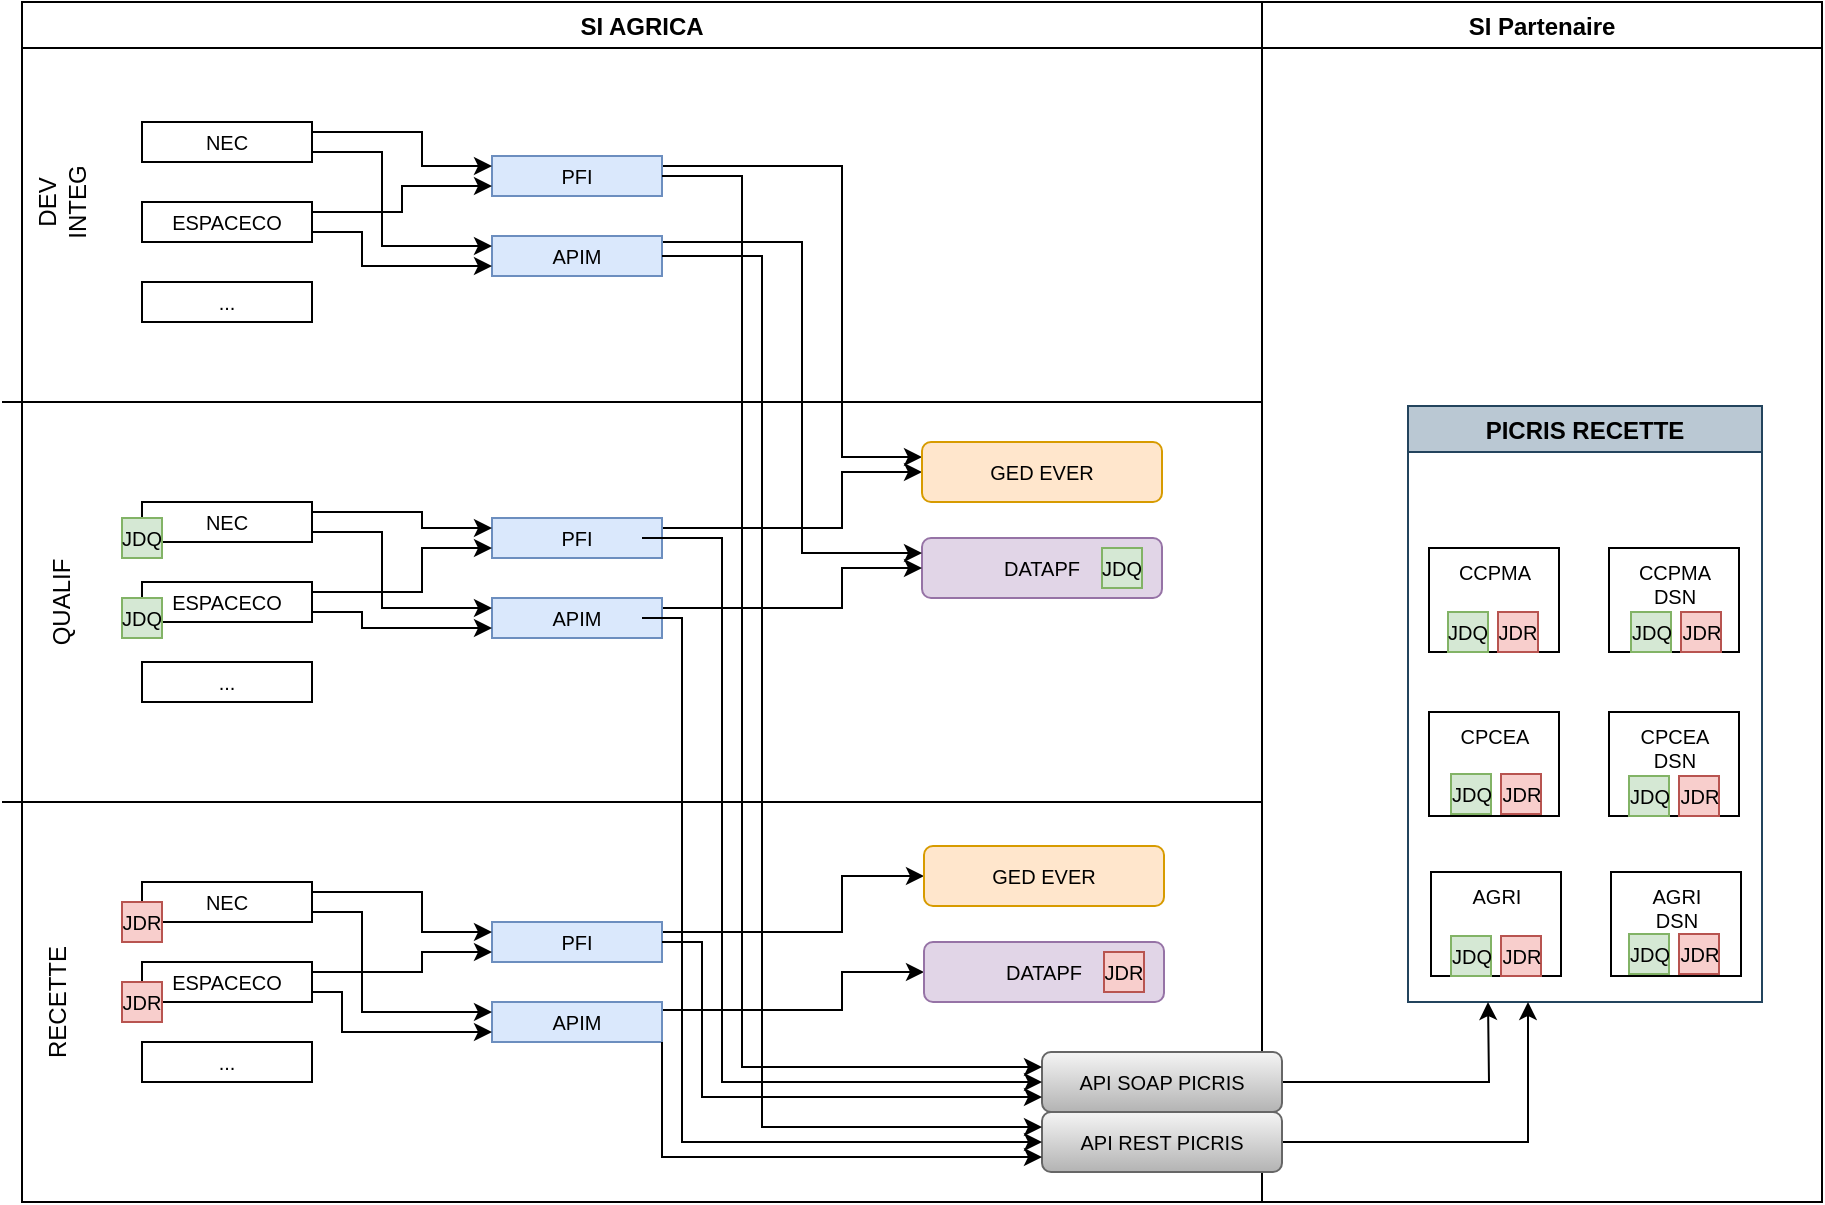 <mxfile version="14.2.5" type="github">
  <diagram id="UtawWkkkuRNCDnRygqRu" name="Page-1">
    <mxGraphModel dx="1027" dy="1093" grid="1" gridSize="10" guides="1" tooltips="1" connect="1" arrows="1" fold="1" page="1" pageScale="1" pageWidth="827" pageHeight="1169" math="0" shadow="0">
      <root>
        <mxCell id="0" />
        <mxCell id="1" parent="0" />
        <mxCell id="fi5G1cxpYTyHCKTgN4Be-5" value="SI AGRICA" style="swimlane;" parent="1" vertex="1">
          <mxGeometry x="10" width="620" height="600" as="geometry" />
        </mxCell>
        <mxCell id="fi5G1cxpYTyHCKTgN4Be-16" value="RECETTE" style="text;html=1;strokeColor=none;fillColor=none;align=center;verticalAlign=middle;whiteSpace=wrap;rounded=0;rotation=-90;" parent="fi5G1cxpYTyHCKTgN4Be-5" vertex="1">
          <mxGeometry x="-2" y="490" width="40" height="20" as="geometry" />
        </mxCell>
        <mxCell id="fi5G1cxpYTyHCKTgN4Be-17" value="QUALIF" style="text;html=1;strokeColor=none;fillColor=none;align=center;verticalAlign=middle;whiteSpace=wrap;rounded=0;rotation=-90;" parent="fi5G1cxpYTyHCKTgN4Be-5" vertex="1">
          <mxGeometry y="290" width="40" height="20" as="geometry" />
        </mxCell>
        <mxCell id="fi5G1cxpYTyHCKTgN4Be-38" value="DEV INTEG" style="text;html=1;strokeColor=none;fillColor=none;align=center;verticalAlign=middle;whiteSpace=wrap;rounded=0;rotation=-90;" parent="fi5G1cxpYTyHCKTgN4Be-5" vertex="1">
          <mxGeometry y="90" width="40" height="20" as="geometry" />
        </mxCell>
        <mxCell id="fi5G1cxpYTyHCKTgN4Be-39" value="DATAPF" style="rounded=1;whiteSpace=wrap;html=1;fontSize=10;fillColor=#e1d5e7;strokeColor=#9673a6;" parent="fi5G1cxpYTyHCKTgN4Be-5" vertex="1">
          <mxGeometry x="450" y="268" width="120" height="30" as="geometry" />
        </mxCell>
        <mxCell id="fi5G1cxpYTyHCKTgN4Be-114" style="edgeStyle=orthogonalEdgeStyle;rounded=0;orthogonalLoop=1;jettySize=auto;html=1;entryX=0;entryY=0.5;entryDx=0;entryDy=0;fontSize=10;exitX=1;exitY=0.25;exitDx=0;exitDy=0;" parent="fi5G1cxpYTyHCKTgN4Be-5" source="fi5G1cxpYTyHCKTgN4Be-41" target="fi5G1cxpYTyHCKTgN4Be-56" edge="1">
          <mxGeometry relative="1" as="geometry">
            <Array as="points">
              <mxPoint x="410" y="263" />
              <mxPoint x="410" y="235" />
            </Array>
          </mxGeometry>
        </mxCell>
        <mxCell id="fi5G1cxpYTyHCKTgN4Be-41" value="PFI" style="rounded=0;whiteSpace=wrap;html=1;fontSize=10;fillColor=#dae8fc;strokeColor=#6c8ebf;" parent="fi5G1cxpYTyHCKTgN4Be-5" vertex="1">
          <mxGeometry x="235" y="258" width="85" height="20" as="geometry" />
        </mxCell>
        <mxCell id="fi5G1cxpYTyHCKTgN4Be-115" style="edgeStyle=orthogonalEdgeStyle;rounded=0;orthogonalLoop=1;jettySize=auto;html=1;entryX=0;entryY=0.5;entryDx=0;entryDy=0;fontSize=10;exitX=1;exitY=0.25;exitDx=0;exitDy=0;" parent="fi5G1cxpYTyHCKTgN4Be-5" source="fi5G1cxpYTyHCKTgN4Be-42" target="fi5G1cxpYTyHCKTgN4Be-61" edge="1">
          <mxGeometry relative="1" as="geometry">
            <mxPoint x="320" y="460" as="sourcePoint" />
            <Array as="points">
              <mxPoint x="410" y="465" />
              <mxPoint x="410" y="437" />
            </Array>
          </mxGeometry>
        </mxCell>
        <mxCell id="fi5G1cxpYTyHCKTgN4Be-42" value="PFI" style="rounded=0;whiteSpace=wrap;html=1;fontSize=10;fillColor=#dae8fc;strokeColor=#6c8ebf;" parent="fi5G1cxpYTyHCKTgN4Be-5" vertex="1">
          <mxGeometry x="235" y="460" width="85" height="20" as="geometry" />
        </mxCell>
        <mxCell id="fi5G1cxpYTyHCKTgN4Be-80" style="edgeStyle=orthogonalEdgeStyle;rounded=0;orthogonalLoop=1;jettySize=auto;html=1;entryX=0;entryY=0.5;entryDx=0;entryDy=0;fontSize=10;exitX=1;exitY=0.25;exitDx=0;exitDy=0;" parent="fi5G1cxpYTyHCKTgN4Be-5" source="fi5G1cxpYTyHCKTgN4Be-43" target="fi5G1cxpYTyHCKTgN4Be-39" edge="1">
          <mxGeometry relative="1" as="geometry">
            <Array as="points">
              <mxPoint x="410" y="303" />
              <mxPoint x="410" y="283" />
            </Array>
          </mxGeometry>
        </mxCell>
        <mxCell id="fi5G1cxpYTyHCKTgN4Be-43" value="APIM" style="rounded=0;whiteSpace=wrap;html=1;fontSize=10;fillColor=#dae8fc;strokeColor=#6c8ebf;" parent="fi5G1cxpYTyHCKTgN4Be-5" vertex="1">
          <mxGeometry x="235" y="298" width="85" height="20" as="geometry" />
        </mxCell>
        <mxCell id="fi5G1cxpYTyHCKTgN4Be-81" style="edgeStyle=orthogonalEdgeStyle;rounded=0;orthogonalLoop=1;jettySize=auto;html=1;entryX=0;entryY=0.5;entryDx=0;entryDy=0;fontSize=10;exitX=1;exitY=0;exitDx=0;exitDy=0;exitPerimeter=0;" parent="fi5G1cxpYTyHCKTgN4Be-5" target="fi5G1cxpYTyHCKTgN4Be-60" edge="1">
          <mxGeometry relative="1" as="geometry">
            <mxPoint x="320" y="504" as="sourcePoint" />
            <mxPoint x="430" y="489" as="targetPoint" />
            <Array as="points">
              <mxPoint x="410" y="504" />
              <mxPoint x="410" y="485" />
            </Array>
          </mxGeometry>
        </mxCell>
        <mxCell id="fi5G1cxpYTyHCKTgN4Be-44" value="APIM" style="rounded=0;whiteSpace=wrap;html=1;fontSize=10;fillColor=#dae8fc;strokeColor=#6c8ebf;" parent="fi5G1cxpYTyHCKTgN4Be-5" vertex="1">
          <mxGeometry x="235" y="500" width="85" height="20" as="geometry" />
        </mxCell>
        <mxCell id="fi5G1cxpYTyHCKTgN4Be-116" style="edgeStyle=orthogonalEdgeStyle;rounded=0;orthogonalLoop=1;jettySize=auto;html=1;entryX=0;entryY=0.25;entryDx=0;entryDy=0;fontSize=10;exitX=1;exitY=0.25;exitDx=0;exitDy=0;" parent="fi5G1cxpYTyHCKTgN4Be-5" source="fi5G1cxpYTyHCKTgN4Be-45" target="fi5G1cxpYTyHCKTgN4Be-56" edge="1">
          <mxGeometry relative="1" as="geometry">
            <Array as="points">
              <mxPoint x="410" y="82" />
              <mxPoint x="410" y="228" />
            </Array>
          </mxGeometry>
        </mxCell>
        <mxCell id="fi5G1cxpYTyHCKTgN4Be-45" value="PFI" style="rounded=0;whiteSpace=wrap;html=1;fontSize=10;fillColor=#dae8fc;strokeColor=#6c8ebf;" parent="fi5G1cxpYTyHCKTgN4Be-5" vertex="1">
          <mxGeometry x="235" y="77" width="85" height="20" as="geometry" />
        </mxCell>
        <mxCell id="fi5G1cxpYTyHCKTgN4Be-118" style="edgeStyle=orthogonalEdgeStyle;rounded=0;orthogonalLoop=1;jettySize=auto;html=1;entryX=0;entryY=0.25;entryDx=0;entryDy=0;fontSize=10;" parent="fi5G1cxpYTyHCKTgN4Be-5" target="fi5G1cxpYTyHCKTgN4Be-39" edge="1">
          <mxGeometry relative="1" as="geometry">
            <mxPoint x="320" y="120" as="sourcePoint" />
            <Array as="points">
              <mxPoint x="390" y="120" />
              <mxPoint x="390" y="276" />
            </Array>
          </mxGeometry>
        </mxCell>
        <mxCell id="fi5G1cxpYTyHCKTgN4Be-46" value="APIM" style="rounded=0;whiteSpace=wrap;html=1;fontSize=10;fillColor=#dae8fc;strokeColor=#6c8ebf;" parent="fi5G1cxpYTyHCKTgN4Be-5" vertex="1">
          <mxGeometry x="235" y="117" width="85" height="20" as="geometry" />
        </mxCell>
        <mxCell id="fi5G1cxpYTyHCKTgN4Be-101" style="edgeStyle=orthogonalEdgeStyle;rounded=0;orthogonalLoop=1;jettySize=auto;html=1;entryX=0;entryY=0.25;entryDx=0;entryDy=0;fontSize=10;exitX=1;exitY=0.25;exitDx=0;exitDy=0;" parent="fi5G1cxpYTyHCKTgN4Be-5" source="fi5G1cxpYTyHCKTgN4Be-47" target="fi5G1cxpYTyHCKTgN4Be-45" edge="1">
          <mxGeometry relative="1" as="geometry">
            <Array as="points">
              <mxPoint x="200" y="65" />
              <mxPoint x="200" y="82" />
            </Array>
          </mxGeometry>
        </mxCell>
        <mxCell id="fi5G1cxpYTyHCKTgN4Be-105" style="edgeStyle=orthogonalEdgeStyle;rounded=0;orthogonalLoop=1;jettySize=auto;html=1;entryX=0;entryY=0.25;entryDx=0;entryDy=0;fontSize=10;exitX=1;exitY=0.75;exitDx=0;exitDy=0;" parent="fi5G1cxpYTyHCKTgN4Be-5" source="fi5G1cxpYTyHCKTgN4Be-47" target="fi5G1cxpYTyHCKTgN4Be-46" edge="1">
          <mxGeometry relative="1" as="geometry">
            <Array as="points">
              <mxPoint x="180" y="75" />
              <mxPoint x="180" y="122" />
            </Array>
          </mxGeometry>
        </mxCell>
        <mxCell id="fi5G1cxpYTyHCKTgN4Be-47" value="NEC" style="rounded=0;whiteSpace=wrap;html=1;fontSize=10;" parent="fi5G1cxpYTyHCKTgN4Be-5" vertex="1">
          <mxGeometry x="60" y="60" width="85" height="20" as="geometry" />
        </mxCell>
        <mxCell id="fi5G1cxpYTyHCKTgN4Be-102" style="edgeStyle=orthogonalEdgeStyle;rounded=0;orthogonalLoop=1;jettySize=auto;html=1;entryX=0;entryY=0.75;entryDx=0;entryDy=0;fontSize=10;exitX=1;exitY=0.25;exitDx=0;exitDy=0;" parent="fi5G1cxpYTyHCKTgN4Be-5" source="fi5G1cxpYTyHCKTgN4Be-48" target="fi5G1cxpYTyHCKTgN4Be-45" edge="1">
          <mxGeometry relative="1" as="geometry" />
        </mxCell>
        <mxCell id="fi5G1cxpYTyHCKTgN4Be-103" style="edgeStyle=orthogonalEdgeStyle;rounded=0;orthogonalLoop=1;jettySize=auto;html=1;entryX=0;entryY=0.75;entryDx=0;entryDy=0;fontSize=10;exitX=1;exitY=0.75;exitDx=0;exitDy=0;" parent="fi5G1cxpYTyHCKTgN4Be-5" source="fi5G1cxpYTyHCKTgN4Be-48" target="fi5G1cxpYTyHCKTgN4Be-46" edge="1">
          <mxGeometry relative="1" as="geometry">
            <Array as="points">
              <mxPoint x="170" y="115" />
              <mxPoint x="170" y="132" />
            </Array>
          </mxGeometry>
        </mxCell>
        <mxCell id="fi5G1cxpYTyHCKTgN4Be-48" value="ESPACECO" style="rounded=0;whiteSpace=wrap;html=1;fontSize=10;" parent="fi5G1cxpYTyHCKTgN4Be-5" vertex="1">
          <mxGeometry x="60" y="100" width="85" height="20" as="geometry" />
        </mxCell>
        <mxCell id="fi5G1cxpYTyHCKTgN4Be-49" value="..." style="rounded=0;whiteSpace=wrap;html=1;fontSize=10;" parent="fi5G1cxpYTyHCKTgN4Be-5" vertex="1">
          <mxGeometry x="60" y="140" width="85" height="20" as="geometry" />
        </mxCell>
        <mxCell id="fi5G1cxpYTyHCKTgN4Be-106" style="edgeStyle=orthogonalEdgeStyle;rounded=0;orthogonalLoop=1;jettySize=auto;html=1;entryX=0;entryY=0.25;entryDx=0;entryDy=0;fontSize=10;exitX=1;exitY=0.25;exitDx=0;exitDy=0;" parent="fi5G1cxpYTyHCKTgN4Be-5" source="fi5G1cxpYTyHCKTgN4Be-50" target="fi5G1cxpYTyHCKTgN4Be-41" edge="1">
          <mxGeometry relative="1" as="geometry">
            <Array as="points">
              <mxPoint x="200" y="255" />
              <mxPoint x="200" y="263" />
            </Array>
          </mxGeometry>
        </mxCell>
        <mxCell id="fi5G1cxpYTyHCKTgN4Be-50" value="NEC" style="rounded=0;whiteSpace=wrap;html=1;fontSize=10;" parent="fi5G1cxpYTyHCKTgN4Be-5" vertex="1">
          <mxGeometry x="60" y="250" width="85" height="20" as="geometry" />
        </mxCell>
        <mxCell id="fi5G1cxpYTyHCKTgN4Be-108" style="edgeStyle=orthogonalEdgeStyle;rounded=0;orthogonalLoop=1;jettySize=auto;html=1;entryX=0;entryY=0.75;entryDx=0;entryDy=0;fontSize=10;exitX=1;exitY=0.25;exitDx=0;exitDy=0;" parent="fi5G1cxpYTyHCKTgN4Be-5" source="fi5G1cxpYTyHCKTgN4Be-51" target="fi5G1cxpYTyHCKTgN4Be-41" edge="1">
          <mxGeometry relative="1" as="geometry">
            <Array as="points">
              <mxPoint x="200" y="295" />
              <mxPoint x="200" y="273" />
            </Array>
          </mxGeometry>
        </mxCell>
        <mxCell id="fi5G1cxpYTyHCKTgN4Be-109" style="edgeStyle=orthogonalEdgeStyle;rounded=0;orthogonalLoop=1;jettySize=auto;html=1;entryX=0;entryY=0.75;entryDx=0;entryDy=0;fontSize=10;exitX=1;exitY=0.75;exitDx=0;exitDy=0;" parent="fi5G1cxpYTyHCKTgN4Be-5" source="fi5G1cxpYTyHCKTgN4Be-51" target="fi5G1cxpYTyHCKTgN4Be-43" edge="1">
          <mxGeometry relative="1" as="geometry">
            <Array as="points">
              <mxPoint x="170" y="305" />
              <mxPoint x="170" y="313" />
            </Array>
          </mxGeometry>
        </mxCell>
        <mxCell id="fi5G1cxpYTyHCKTgN4Be-51" value="ESPACECO" style="rounded=0;whiteSpace=wrap;html=1;fontSize=10;" parent="fi5G1cxpYTyHCKTgN4Be-5" vertex="1">
          <mxGeometry x="60" y="290" width="85" height="20" as="geometry" />
        </mxCell>
        <mxCell id="fi5G1cxpYTyHCKTgN4Be-52" value="..." style="rounded=0;whiteSpace=wrap;html=1;fontSize=10;" parent="fi5G1cxpYTyHCKTgN4Be-5" vertex="1">
          <mxGeometry x="60" y="330" width="85" height="20" as="geometry" />
        </mxCell>
        <mxCell id="fi5G1cxpYTyHCKTgN4Be-110" style="edgeStyle=orthogonalEdgeStyle;rounded=0;orthogonalLoop=1;jettySize=auto;html=1;entryX=0;entryY=0.25;entryDx=0;entryDy=0;fontSize=10;exitX=1;exitY=0.25;exitDx=0;exitDy=0;" parent="fi5G1cxpYTyHCKTgN4Be-5" source="fi5G1cxpYTyHCKTgN4Be-53" target="fi5G1cxpYTyHCKTgN4Be-42" edge="1">
          <mxGeometry relative="1" as="geometry">
            <Array as="points">
              <mxPoint x="200" y="445" />
              <mxPoint x="200" y="465" />
            </Array>
          </mxGeometry>
        </mxCell>
        <mxCell id="fi5G1cxpYTyHCKTgN4Be-112" style="edgeStyle=orthogonalEdgeStyle;rounded=0;orthogonalLoop=1;jettySize=auto;html=1;entryX=0;entryY=0.25;entryDx=0;entryDy=0;fontSize=10;exitX=1;exitY=0.75;exitDx=0;exitDy=0;" parent="fi5G1cxpYTyHCKTgN4Be-5" source="fi5G1cxpYTyHCKTgN4Be-53" target="fi5G1cxpYTyHCKTgN4Be-44" edge="1">
          <mxGeometry relative="1" as="geometry">
            <mxPoint x="150" y="450" as="sourcePoint" />
            <Array as="points">
              <mxPoint x="170" y="455" />
              <mxPoint x="170" y="505" />
            </Array>
          </mxGeometry>
        </mxCell>
        <mxCell id="fi5G1cxpYTyHCKTgN4Be-53" value="NEC" style="rounded=0;whiteSpace=wrap;html=1;fontSize=10;" parent="fi5G1cxpYTyHCKTgN4Be-5" vertex="1">
          <mxGeometry x="60" y="440" width="85" height="20" as="geometry" />
        </mxCell>
        <mxCell id="fi5G1cxpYTyHCKTgN4Be-111" style="edgeStyle=orthogonalEdgeStyle;rounded=0;orthogonalLoop=1;jettySize=auto;html=1;entryX=0;entryY=0.75;entryDx=0;entryDy=0;fontSize=10;exitX=1;exitY=0.25;exitDx=0;exitDy=0;" parent="fi5G1cxpYTyHCKTgN4Be-5" source="fi5G1cxpYTyHCKTgN4Be-54" target="fi5G1cxpYTyHCKTgN4Be-42" edge="1">
          <mxGeometry relative="1" as="geometry">
            <Array as="points">
              <mxPoint x="200" y="485" />
              <mxPoint x="200" y="475" />
            </Array>
          </mxGeometry>
        </mxCell>
        <mxCell id="fi5G1cxpYTyHCKTgN4Be-113" style="edgeStyle=orthogonalEdgeStyle;rounded=0;orthogonalLoop=1;jettySize=auto;html=1;entryX=0;entryY=0.75;entryDx=0;entryDy=0;fontSize=10;exitX=1;exitY=0.75;exitDx=0;exitDy=0;" parent="fi5G1cxpYTyHCKTgN4Be-5" source="fi5G1cxpYTyHCKTgN4Be-54" target="fi5G1cxpYTyHCKTgN4Be-44" edge="1">
          <mxGeometry relative="1" as="geometry">
            <Array as="points">
              <mxPoint x="160" y="495" />
              <mxPoint x="160" y="515" />
            </Array>
          </mxGeometry>
        </mxCell>
        <mxCell id="fi5G1cxpYTyHCKTgN4Be-54" value="ESPACECO" style="rounded=0;whiteSpace=wrap;html=1;fontSize=10;" parent="fi5G1cxpYTyHCKTgN4Be-5" vertex="1">
          <mxGeometry x="60" y="480" width="85" height="20" as="geometry" />
        </mxCell>
        <mxCell id="fi5G1cxpYTyHCKTgN4Be-55" value="..." style="rounded=0;whiteSpace=wrap;html=1;fontSize=10;" parent="fi5G1cxpYTyHCKTgN4Be-5" vertex="1">
          <mxGeometry x="60" y="520" width="85" height="20" as="geometry" />
        </mxCell>
        <mxCell id="fi5G1cxpYTyHCKTgN4Be-56" value="GED EVER" style="rounded=1;whiteSpace=wrap;html=1;fontSize=10;fillColor=#ffe6cc;strokeColor=#d79b00;" parent="fi5G1cxpYTyHCKTgN4Be-5" vertex="1">
          <mxGeometry x="450" y="220" width="120" height="30" as="geometry" />
        </mxCell>
        <mxCell id="fi5G1cxpYTyHCKTgN4Be-60" value="DATAPF" style="rounded=1;whiteSpace=wrap;html=1;fontSize=10;fillColor=#e1d5e7;strokeColor=#9673a6;" parent="fi5G1cxpYTyHCKTgN4Be-5" vertex="1">
          <mxGeometry x="451" y="470" width="120" height="30" as="geometry" />
        </mxCell>
        <mxCell id="fi5G1cxpYTyHCKTgN4Be-61" value="GED EVER" style="rounded=1;whiteSpace=wrap;html=1;fontSize=10;fillColor=#ffe6cc;strokeColor=#d79b00;" parent="fi5G1cxpYTyHCKTgN4Be-5" vertex="1">
          <mxGeometry x="451" y="422" width="120" height="30" as="geometry" />
        </mxCell>
        <mxCell id="fi5G1cxpYTyHCKTgN4Be-95" value="JDQ" style="rounded=0;whiteSpace=wrap;html=1;fontSize=10;fillColor=#d5e8d4;strokeColor=#82b366;" parent="fi5G1cxpYTyHCKTgN4Be-5" vertex="1">
          <mxGeometry x="540" y="273" width="20" height="20" as="geometry" />
        </mxCell>
        <mxCell id="fi5G1cxpYTyHCKTgN4Be-96" value="JDR" style="rounded=0;whiteSpace=wrap;html=1;fontSize=10;fillColor=#f8cecc;strokeColor=#b85450;" parent="fi5G1cxpYTyHCKTgN4Be-5" vertex="1">
          <mxGeometry x="541" y="475" width="20" height="20" as="geometry" />
        </mxCell>
        <mxCell id="fi5G1cxpYTyHCKTgN4Be-97" value="JDQ" style="rounded=0;whiteSpace=wrap;html=1;fontSize=10;fillColor=#d5e8d4;strokeColor=#82b366;" parent="fi5G1cxpYTyHCKTgN4Be-5" vertex="1">
          <mxGeometry x="50" y="258" width="20" height="20" as="geometry" />
        </mxCell>
        <mxCell id="fi5G1cxpYTyHCKTgN4Be-98" value="JDQ" style="rounded=0;whiteSpace=wrap;html=1;fontSize=10;fillColor=#d5e8d4;strokeColor=#82b366;" parent="fi5G1cxpYTyHCKTgN4Be-5" vertex="1">
          <mxGeometry x="50" y="298" width="20" height="20" as="geometry" />
        </mxCell>
        <mxCell id="fi5G1cxpYTyHCKTgN4Be-99" value="JDR" style="rounded=0;whiteSpace=wrap;html=1;fontSize=10;fillColor=#f8cecc;strokeColor=#b85450;" parent="fi5G1cxpYTyHCKTgN4Be-5" vertex="1">
          <mxGeometry x="50" y="450" width="20" height="20" as="geometry" />
        </mxCell>
        <mxCell id="fi5G1cxpYTyHCKTgN4Be-100" value="JDR" style="rounded=0;whiteSpace=wrap;html=1;fontSize=10;fillColor=#f8cecc;strokeColor=#b85450;" parent="fi5G1cxpYTyHCKTgN4Be-5" vertex="1">
          <mxGeometry x="50" y="490" width="20" height="20" as="geometry" />
        </mxCell>
        <mxCell id="fi5G1cxpYTyHCKTgN4Be-107" style="edgeStyle=orthogonalEdgeStyle;rounded=0;orthogonalLoop=1;jettySize=auto;html=1;fontSize=10;entryX=0;entryY=0.25;entryDx=0;entryDy=0;exitX=1;exitY=0.75;exitDx=0;exitDy=0;" parent="fi5G1cxpYTyHCKTgN4Be-5" source="fi5G1cxpYTyHCKTgN4Be-50" target="fi5G1cxpYTyHCKTgN4Be-43" edge="1">
          <mxGeometry relative="1" as="geometry">
            <mxPoint x="230" y="300" as="targetPoint" />
            <Array as="points">
              <mxPoint x="180" y="265" />
              <mxPoint x="180" y="303" />
            </Array>
          </mxGeometry>
        </mxCell>
        <mxCell id="fi5G1cxpYTyHCKTgN4Be-6" value="SI Partenaire" style="swimlane;" parent="1" vertex="1">
          <mxGeometry x="630" width="280" height="600" as="geometry" />
        </mxCell>
        <mxCell id="fi5G1cxpYTyHCKTgN4Be-8" value="PICRIS RECETTE" style="swimlane;fillColor=#bac8d3;strokeColor=#23445d;" parent="fi5G1cxpYTyHCKTgN4Be-6" vertex="1">
          <mxGeometry x="73" y="202" width="177" height="298" as="geometry">
            <mxRectangle x="42" y="80" width="120" height="23" as="alternateBounds" />
          </mxGeometry>
        </mxCell>
        <mxCell id="fi5G1cxpYTyHCKTgN4Be-63" value="CCPMA" style="rounded=0;whiteSpace=wrap;html=1;fontSize=10;verticalAlign=top;" parent="fi5G1cxpYTyHCKTgN4Be-8" vertex="1">
          <mxGeometry x="10.5" y="71" width="65" height="52" as="geometry" />
        </mxCell>
        <mxCell id="fi5G1cxpYTyHCKTgN4Be-65" value="&lt;div&gt;CCPMA&lt;/div&gt;&lt;div&gt;DSN&lt;/div&gt;" style="rounded=0;whiteSpace=wrap;html=1;fontSize=10;verticalAlign=top;" parent="fi5G1cxpYTyHCKTgN4Be-8" vertex="1">
          <mxGeometry x="100.5" y="71" width="65" height="52" as="geometry" />
        </mxCell>
        <mxCell id="fi5G1cxpYTyHCKTgN4Be-66" value="CPCEA" style="rounded=0;whiteSpace=wrap;html=1;fontSize=10;verticalAlign=top;" parent="fi5G1cxpYTyHCKTgN4Be-8" vertex="1">
          <mxGeometry x="10.5" y="153" width="65" height="52" as="geometry" />
        </mxCell>
        <mxCell id="fi5G1cxpYTyHCKTgN4Be-67" value="&lt;div&gt;CPCEA&lt;/div&gt;&lt;div&gt;DSN&lt;/div&gt;" style="rounded=0;whiteSpace=wrap;html=1;fontSize=10;verticalAlign=top;" parent="fi5G1cxpYTyHCKTgN4Be-8" vertex="1">
          <mxGeometry x="100.5" y="153" width="65" height="52" as="geometry" />
        </mxCell>
        <mxCell id="fi5G1cxpYTyHCKTgN4Be-68" value="AGRI" style="rounded=0;whiteSpace=wrap;html=1;fontSize=10;verticalAlign=top;" parent="fi5G1cxpYTyHCKTgN4Be-8" vertex="1">
          <mxGeometry x="11.5" y="233" width="65" height="52" as="geometry" />
        </mxCell>
        <mxCell id="fi5G1cxpYTyHCKTgN4Be-69" value="&lt;div&gt;AGRI&lt;/div&gt;&lt;div&gt;DSN&lt;/div&gt;" style="rounded=0;whiteSpace=wrap;html=1;fontSize=10;verticalAlign=top;" parent="fi5G1cxpYTyHCKTgN4Be-8" vertex="1">
          <mxGeometry x="101.5" y="233" width="65" height="52" as="geometry" />
        </mxCell>
        <mxCell id="fi5G1cxpYTyHCKTgN4Be-82" value="JDQ" style="rounded=0;whiteSpace=wrap;html=1;fontSize=10;fillColor=#d5e8d4;strokeColor=#82b366;" parent="fi5G1cxpYTyHCKTgN4Be-8" vertex="1">
          <mxGeometry x="20" y="103" width="20" height="20" as="geometry" />
        </mxCell>
        <mxCell id="fi5G1cxpYTyHCKTgN4Be-83" value="JDR" style="rounded=0;whiteSpace=wrap;html=1;fontSize=10;fillColor=#f8cecc;strokeColor=#b85450;" parent="fi5G1cxpYTyHCKTgN4Be-8" vertex="1">
          <mxGeometry x="45" y="103" width="20" height="20" as="geometry" />
        </mxCell>
        <mxCell id="fi5G1cxpYTyHCKTgN4Be-85" value="JDQ" style="rounded=0;whiteSpace=wrap;html=1;fontSize=10;fillColor=#d5e8d4;strokeColor=#82b366;" parent="fi5G1cxpYTyHCKTgN4Be-8" vertex="1">
          <mxGeometry x="111.5" y="103" width="20" height="20" as="geometry" />
        </mxCell>
        <mxCell id="fi5G1cxpYTyHCKTgN4Be-86" value="JDR" style="rounded=0;whiteSpace=wrap;html=1;fontSize=10;fillColor=#f8cecc;strokeColor=#b85450;" parent="fi5G1cxpYTyHCKTgN4Be-8" vertex="1">
          <mxGeometry x="136.5" y="103" width="20" height="20" as="geometry" />
        </mxCell>
        <mxCell id="fi5G1cxpYTyHCKTgN4Be-87" value="JDQ" style="rounded=0;whiteSpace=wrap;html=1;fontSize=10;fillColor=#d5e8d4;strokeColor=#82b366;" parent="fi5G1cxpYTyHCKTgN4Be-8" vertex="1">
          <mxGeometry x="21.5" y="184" width="20" height="20" as="geometry" />
        </mxCell>
        <mxCell id="fi5G1cxpYTyHCKTgN4Be-88" value="JDR" style="rounded=0;whiteSpace=wrap;html=1;fontSize=10;fillColor=#f8cecc;strokeColor=#b85450;" parent="fi5G1cxpYTyHCKTgN4Be-8" vertex="1">
          <mxGeometry x="46.5" y="184" width="20" height="20" as="geometry" />
        </mxCell>
        <mxCell id="fi5G1cxpYTyHCKTgN4Be-89" value="JDQ" style="rounded=0;whiteSpace=wrap;html=1;fontSize=10;fillColor=#d5e8d4;strokeColor=#82b366;" parent="fi5G1cxpYTyHCKTgN4Be-8" vertex="1">
          <mxGeometry x="110.5" y="185" width="20" height="20" as="geometry" />
        </mxCell>
        <mxCell id="fi5G1cxpYTyHCKTgN4Be-90" value="JDR" style="rounded=0;whiteSpace=wrap;html=1;fontSize=10;fillColor=#f8cecc;strokeColor=#b85450;" parent="fi5G1cxpYTyHCKTgN4Be-8" vertex="1">
          <mxGeometry x="135.5" y="185" width="20" height="20" as="geometry" />
        </mxCell>
        <mxCell id="fi5G1cxpYTyHCKTgN4Be-91" value="JDQ" style="rounded=0;whiteSpace=wrap;html=1;fontSize=10;fillColor=#d5e8d4;strokeColor=#82b366;" parent="fi5G1cxpYTyHCKTgN4Be-8" vertex="1">
          <mxGeometry x="21.5" y="265" width="20" height="20" as="geometry" />
        </mxCell>
        <mxCell id="fi5G1cxpYTyHCKTgN4Be-92" value="JDR" style="rounded=0;whiteSpace=wrap;html=1;fontSize=10;fillColor=#f8cecc;strokeColor=#b85450;" parent="fi5G1cxpYTyHCKTgN4Be-8" vertex="1">
          <mxGeometry x="46.5" y="265" width="20" height="20" as="geometry" />
        </mxCell>
        <mxCell id="fi5G1cxpYTyHCKTgN4Be-93" value="JDQ" style="rounded=0;whiteSpace=wrap;html=1;fontSize=10;fillColor=#d5e8d4;strokeColor=#82b366;" parent="fi5G1cxpYTyHCKTgN4Be-8" vertex="1">
          <mxGeometry x="110.5" y="264" width="20" height="20" as="geometry" />
        </mxCell>
        <mxCell id="fi5G1cxpYTyHCKTgN4Be-94" value="JDR" style="rounded=0;whiteSpace=wrap;html=1;fontSize=10;fillColor=#f8cecc;strokeColor=#b85450;" parent="fi5G1cxpYTyHCKTgN4Be-8" vertex="1">
          <mxGeometry x="135.5" y="264" width="20" height="20" as="geometry" />
        </mxCell>
        <mxCell id="fi5G1cxpYTyHCKTgN4Be-15" value="" style="endArrow=none;html=1;" parent="1" edge="1">
          <mxGeometry width="50" height="50" relative="1" as="geometry">
            <mxPoint y="400" as="sourcePoint" />
            <mxPoint x="630" y="400" as="targetPoint" />
            <Array as="points" />
          </mxGeometry>
        </mxCell>
        <mxCell id="fi5G1cxpYTyHCKTgN4Be-37" value="" style="endArrow=none;html=1;fontSize=10;" parent="1" edge="1">
          <mxGeometry width="50" height="50" relative="1" as="geometry">
            <mxPoint y="200" as="sourcePoint" />
            <mxPoint x="630" y="200" as="targetPoint" />
          </mxGeometry>
        </mxCell>
        <mxCell id="fi5G1cxpYTyHCKTgN4Be-75" style="edgeStyle=orthogonalEdgeStyle;rounded=0;orthogonalLoop=1;jettySize=auto;html=1;fontSize=10;exitX=1;exitY=0.5;exitDx=0;exitDy=0;" parent="1" source="fi5G1cxpYTyHCKTgN4Be-70" edge="1">
          <mxGeometry relative="1" as="geometry">
            <mxPoint x="763" y="500" as="targetPoint" />
            <Array as="points">
              <mxPoint x="763" y="570" />
            </Array>
            <mxPoint x="693" y="570" as="sourcePoint" />
          </mxGeometry>
        </mxCell>
        <mxCell id="fi5G1cxpYTyHCKTgN4Be-70" value="API REST PICRIS" style="rounded=1;whiteSpace=wrap;html=1;fontSize=10;gradientColor=#b3b3b3;fillColor=#f5f5f5;strokeColor=#666666;" parent="1" vertex="1">
          <mxGeometry x="520" y="555" width="120" height="30" as="geometry" />
        </mxCell>
        <mxCell id="fi5G1cxpYTyHCKTgN4Be-74" style="edgeStyle=orthogonalEdgeStyle;rounded=0;orthogonalLoop=1;jettySize=auto;html=1;fontSize=10;exitX=1;exitY=0.5;exitDx=0;exitDy=0;" parent="1" source="fi5G1cxpYTyHCKTgN4Be-62" edge="1">
          <mxGeometry relative="1" as="geometry">
            <mxPoint x="743" y="500" as="targetPoint" />
            <mxPoint x="693" y="540" as="sourcePoint" />
          </mxGeometry>
        </mxCell>
        <mxCell id="fi5G1cxpYTyHCKTgN4Be-62" value="API SOAP PICRIS" style="rounded=1;whiteSpace=wrap;html=1;fontSize=10;gradientColor=#b3b3b3;fillColor=#f5f5f5;strokeColor=#666666;" parent="1" vertex="1">
          <mxGeometry x="520" y="525" width="120" height="30" as="geometry" />
        </mxCell>
        <mxCell id="fi5G1cxpYTyHCKTgN4Be-76" style="edgeStyle=orthogonalEdgeStyle;rounded=0;orthogonalLoop=1;jettySize=auto;html=1;entryX=0;entryY=0.5;entryDx=0;entryDy=0;fontSize=10;" parent="1" target="fi5G1cxpYTyHCKTgN4Be-62" edge="1">
          <mxGeometry relative="1" as="geometry">
            <mxPoint x="320" y="268" as="sourcePoint" />
            <Array as="points">
              <mxPoint x="360" y="268" />
              <mxPoint x="360" y="540" />
            </Array>
          </mxGeometry>
        </mxCell>
        <mxCell id="fi5G1cxpYTyHCKTgN4Be-77" style="edgeStyle=orthogonalEdgeStyle;rounded=0;orthogonalLoop=1;jettySize=auto;html=1;entryX=0;entryY=0.75;entryDx=0;entryDy=0;fontSize=10;" parent="1" source="fi5G1cxpYTyHCKTgN4Be-42" target="fi5G1cxpYTyHCKTgN4Be-62" edge="1">
          <mxGeometry relative="1" as="geometry">
            <Array as="points">
              <mxPoint x="350" y="470" />
              <mxPoint x="350" y="548" />
            </Array>
          </mxGeometry>
        </mxCell>
        <mxCell id="fi5G1cxpYTyHCKTgN4Be-78" style="edgeStyle=orthogonalEdgeStyle;rounded=0;orthogonalLoop=1;jettySize=auto;html=1;entryX=0;entryY=0.5;entryDx=0;entryDy=0;fontSize=10;" parent="1" target="fi5G1cxpYTyHCKTgN4Be-70" edge="1">
          <mxGeometry relative="1" as="geometry">
            <mxPoint x="320" y="308" as="sourcePoint" />
            <Array as="points">
              <mxPoint x="340" y="308" />
              <mxPoint x="340" y="570" />
            </Array>
          </mxGeometry>
        </mxCell>
        <mxCell id="fi5G1cxpYTyHCKTgN4Be-79" style="edgeStyle=orthogonalEdgeStyle;rounded=0;orthogonalLoop=1;jettySize=auto;html=1;entryX=0;entryY=0.75;entryDx=0;entryDy=0;fontSize=10;" parent="1" source="fi5G1cxpYTyHCKTgN4Be-44" target="fi5G1cxpYTyHCKTgN4Be-70" edge="1">
          <mxGeometry relative="1" as="geometry">
            <Array as="points">
              <mxPoint x="330" y="510" />
              <mxPoint x="330" y="578" />
            </Array>
          </mxGeometry>
        </mxCell>
        <mxCell id="fi5G1cxpYTyHCKTgN4Be-117" style="edgeStyle=orthogonalEdgeStyle;rounded=0;orthogonalLoop=1;jettySize=auto;html=1;entryX=0;entryY=0.25;entryDx=0;entryDy=0;fontSize=10;" parent="1" source="fi5G1cxpYTyHCKTgN4Be-45" target="fi5G1cxpYTyHCKTgN4Be-62" edge="1">
          <mxGeometry relative="1" as="geometry">
            <Array as="points">
              <mxPoint x="370" y="87" />
              <mxPoint x="370" y="532" />
            </Array>
          </mxGeometry>
        </mxCell>
        <mxCell id="fi5G1cxpYTyHCKTgN4Be-119" style="edgeStyle=orthogonalEdgeStyle;rounded=0;orthogonalLoop=1;jettySize=auto;html=1;entryX=0;entryY=0.25;entryDx=0;entryDy=0;fontSize=10;" parent="1" source="fi5G1cxpYTyHCKTgN4Be-46" target="fi5G1cxpYTyHCKTgN4Be-70" edge="1">
          <mxGeometry relative="1" as="geometry">
            <Array as="points">
              <mxPoint x="380" y="127" />
              <mxPoint x="380" y="562" />
            </Array>
          </mxGeometry>
        </mxCell>
      </root>
    </mxGraphModel>
  </diagram>
</mxfile>
